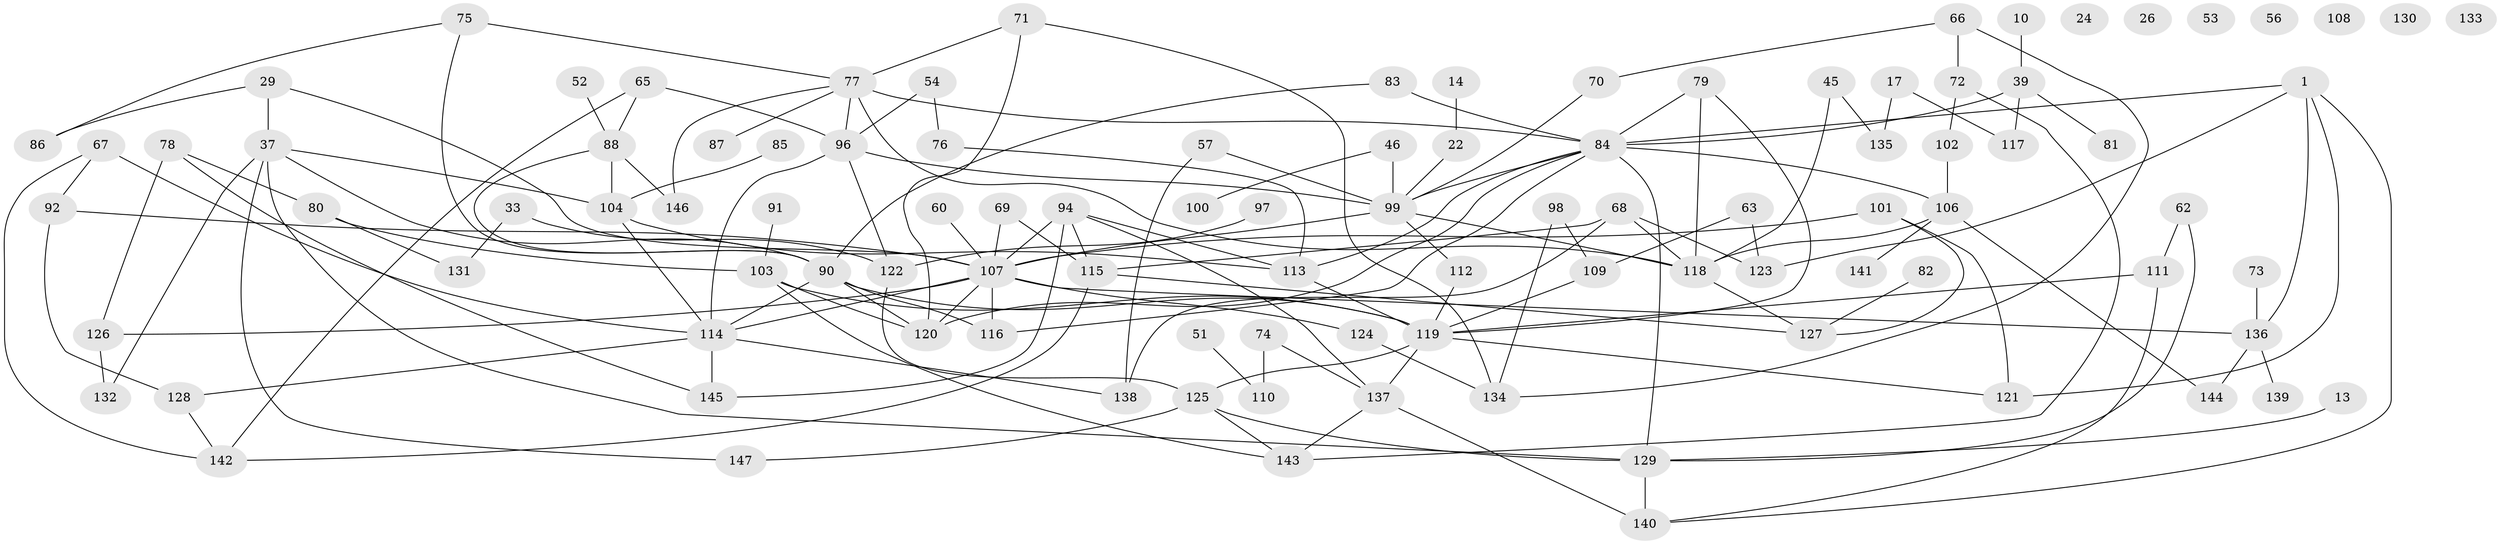// original degree distribution, {5: 0.09523809523809523, 3: 0.2653061224489796, 1: 0.1292517006802721, 4: 0.10884353741496598, 2: 0.2857142857142857, 7: 0.027210884353741496, 0: 0.047619047619047616, 6: 0.034013605442176874, 8: 0.006802721088435374}
// Generated by graph-tools (version 1.1) at 2025/42/03/04/25 21:42:32]
// undirected, 102 vertices, 158 edges
graph export_dot {
graph [start="1"]
  node [color=gray90,style=filled];
  1;
  10;
  13;
  14;
  17;
  22;
  24;
  26;
  29 [super="+8"];
  33;
  37 [super="+3"];
  39;
  45;
  46;
  51;
  52;
  53;
  54;
  56;
  57;
  60;
  62;
  63;
  65;
  66;
  67 [super="+44"];
  68;
  69;
  70;
  71;
  72;
  73;
  74;
  75 [super="+15"];
  76;
  77;
  78;
  79 [super="+38+35+43"];
  80;
  81;
  82;
  83 [super="+34"];
  84 [super="+5+28"];
  85;
  86;
  87;
  88;
  90 [super="+36+40"];
  91;
  92;
  94;
  96 [super="+30+93"];
  97;
  98;
  99 [super="+61"];
  100;
  101;
  102;
  103;
  104 [super="+55+27"];
  106 [super="+6+23"];
  107 [super="+4+89+95+64"];
  108;
  109;
  110;
  111 [super="+41+49"];
  112;
  113 [super="+9"];
  114 [super="+31"];
  115;
  116 [super="+50"];
  117;
  118 [super="+59"];
  119 [super="+105+16+42"];
  120 [super="+48"];
  121 [super="+11"];
  122;
  123;
  124;
  125 [super="+58"];
  126;
  127 [super="+32"];
  128;
  129 [super="+12"];
  130;
  131;
  132;
  133;
  134;
  135;
  136;
  137 [super="+21"];
  138;
  139;
  140 [super="+47"];
  141;
  142;
  143;
  144;
  145;
  146;
  147;
  1 -- 84;
  1 -- 121;
  1 -- 123;
  1 -- 136;
  1 -- 140;
  10 -- 39;
  13 -- 129;
  14 -- 22;
  17 -- 117;
  17 -- 135;
  22 -- 99;
  29 -- 37 [weight=2];
  29 -- 86;
  29 -- 107;
  33 -- 122;
  33 -- 131;
  37 -- 132;
  37 -- 147;
  37 -- 129 [weight=2];
  37 -- 90;
  37 -- 104;
  39 -- 81;
  39 -- 117;
  39 -- 84;
  45 -- 135;
  45 -- 118;
  46 -- 99;
  46 -- 100;
  51 -- 110;
  52 -- 88;
  54 -- 76;
  54 -- 96;
  57 -- 99;
  57 -- 138;
  60 -- 107;
  62 -- 129;
  62 -- 111;
  63 -- 109;
  63 -- 123;
  65 -- 88;
  65 -- 142;
  65 -- 96;
  66 -- 70;
  66 -- 72;
  66 -- 134;
  67 -- 92;
  67 -- 114;
  67 -- 142;
  68 -- 115;
  68 -- 118;
  68 -- 123;
  68 -- 138;
  69 -- 107;
  69 -- 115;
  70 -- 99;
  71 -- 77;
  71 -- 120;
  71 -- 134;
  72 -- 102;
  72 -- 143;
  73 -- 136;
  74 -- 110;
  74 -- 137;
  75 -- 77;
  75 -- 86;
  75 -- 90;
  76 -- 113;
  77 -- 87;
  77 -- 118 [weight=2];
  77 -- 146;
  77 -- 84;
  77 -- 96;
  78 -- 80;
  78 -- 126;
  78 -- 145;
  79 -- 119;
  79 -- 84;
  79 -- 118;
  80 -- 103;
  80 -- 131;
  82 -- 127;
  83 -- 90;
  83 -- 84;
  84 -- 120;
  84 -- 129 [weight=2];
  84 -- 113;
  84 -- 99;
  84 -- 106;
  84 -- 116;
  85 -- 104;
  88 -- 146;
  88 -- 90;
  88 -- 104;
  90 -- 116;
  90 -- 119;
  90 -- 114;
  90 -- 120;
  91 -- 103;
  92 -- 128;
  92 -- 107;
  94 -- 113;
  94 -- 115;
  94 -- 137;
  94 -- 145;
  94 -- 107;
  96 -- 122;
  96 -- 114 [weight=2];
  96 -- 99;
  97 -- 122;
  98 -- 109;
  98 -- 134;
  99 -- 112;
  99 -- 118 [weight=2];
  99 -- 107;
  101 -- 121;
  101 -- 127;
  101 -- 107;
  102 -- 106;
  103 -- 143;
  103 -- 119;
  103 -- 120;
  104 -- 114;
  104 -- 113;
  106 -- 141;
  106 -- 144;
  106 -- 118;
  107 -- 120;
  107 -- 136;
  107 -- 124;
  107 -- 114;
  107 -- 126;
  107 -- 116;
  109 -- 119;
  111 -- 119;
  111 -- 140;
  112 -- 119;
  113 -- 119;
  114 -- 128;
  114 -- 145;
  114 -- 138;
  115 -- 127;
  115 -- 142;
  118 -- 127;
  119 -- 121;
  119 -- 125;
  119 -- 137;
  122 -- 125;
  124 -- 134;
  125 -- 147;
  125 -- 129;
  125 -- 143;
  126 -- 132;
  128 -- 142;
  129 -- 140;
  136 -- 139;
  136 -- 144;
  137 -- 140 [weight=2];
  137 -- 143;
}

